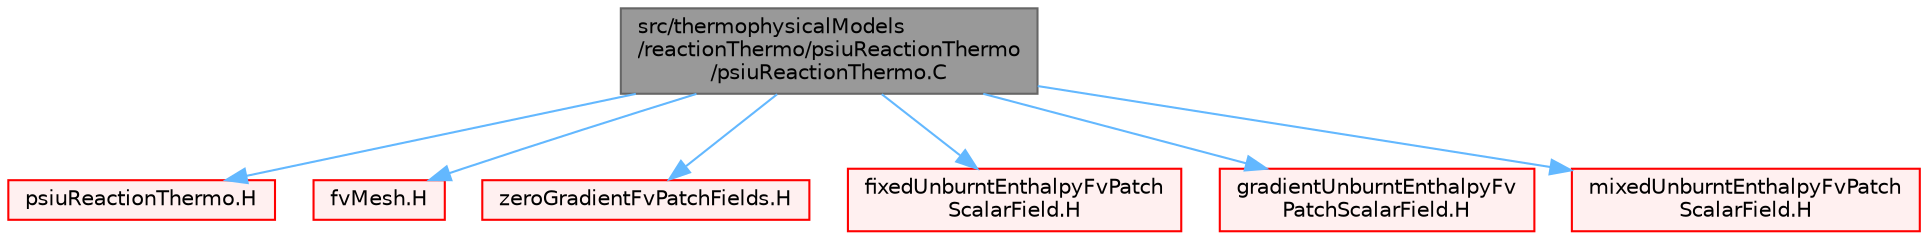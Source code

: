 digraph "src/thermophysicalModels/reactionThermo/psiuReactionThermo/psiuReactionThermo.C"
{
 // LATEX_PDF_SIZE
  bgcolor="transparent";
  edge [fontname=Helvetica,fontsize=10,labelfontname=Helvetica,labelfontsize=10];
  node [fontname=Helvetica,fontsize=10,shape=box,height=0.2,width=0.4];
  Node1 [id="Node000001",label="src/thermophysicalModels\l/reactionThermo/psiuReactionThermo\l/psiuReactionThermo.C",height=0.2,width=0.4,color="gray40", fillcolor="grey60", style="filled", fontcolor="black",tooltip=" "];
  Node1 -> Node2 [id="edge1_Node000001_Node000002",color="steelblue1",style="solid",tooltip=" "];
  Node2 [id="Node000002",label="psiuReactionThermo.H",height=0.2,width=0.4,color="red", fillcolor="#FFF0F0", style="filled",URL="$psiuReactionThermo_8H.html",tooltip=" "];
  Node1 -> Node270 [id="edge2_Node000001_Node000270",color="steelblue1",style="solid",tooltip=" "];
  Node270 [id="Node000270",label="fvMesh.H",height=0.2,width=0.4,color="red", fillcolor="#FFF0F0", style="filled",URL="$fvMesh_8H.html",tooltip=" "];
  Node1 -> Node395 [id="edge3_Node000001_Node000395",color="steelblue1",style="solid",tooltip=" "];
  Node395 [id="Node000395",label="zeroGradientFvPatchFields.H",height=0.2,width=0.4,color="red", fillcolor="#FFF0F0", style="filled",URL="$zeroGradientFvPatchFields_8H.html",tooltip=" "];
  Node1 -> Node397 [id="edge4_Node000001_Node000397",color="steelblue1",style="solid",tooltip=" "];
  Node397 [id="Node000397",label="fixedUnburntEnthalpyFvPatch\lScalarField.H",height=0.2,width=0.4,color="red", fillcolor="#FFF0F0", style="filled",URL="$fixedUnburntEnthalpyFvPatchScalarField_8H.html",tooltip=" "];
  Node1 -> Node400 [id="edge5_Node000001_Node000400",color="steelblue1",style="solid",tooltip=" "];
  Node400 [id="Node000400",label="gradientUnburntEnthalpyFv\lPatchScalarField.H",height=0.2,width=0.4,color="red", fillcolor="#FFF0F0", style="filled",URL="$gradientUnburntEnthalpyFvPatchScalarField_8H.html",tooltip=" "];
  Node1 -> Node403 [id="edge6_Node000001_Node000403",color="steelblue1",style="solid",tooltip=" "];
  Node403 [id="Node000403",label="mixedUnburntEnthalpyFvPatch\lScalarField.H",height=0.2,width=0.4,color="red", fillcolor="#FFF0F0", style="filled",URL="$mixedUnburntEnthalpyFvPatchScalarField_8H.html",tooltip=" "];
}
